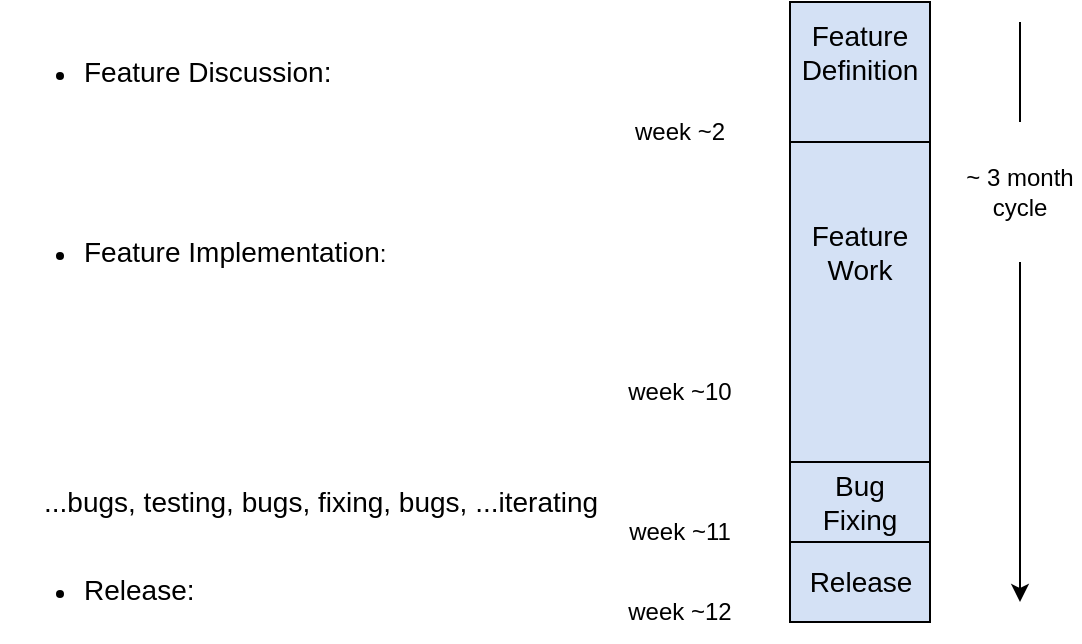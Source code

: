 <mxfile version="25.0.1">
  <diagram name="release cycle" id="jpbbou9N5lZfNct1HwIN">
    <mxGraphModel dx="1647" dy="848" grid="1" gridSize="10" guides="1" tooltips="1" connect="1" arrows="1" fold="1" page="1" pageScale="1" pageWidth="827" pageHeight="1169" math="0" shadow="0">
      <root>
        <mxCell id="tBuGV8-UZ42WYiWiYpsT-0" />
        <mxCell id="tBuGV8-UZ42WYiWiYpsT-1" parent="tBuGV8-UZ42WYiWiYpsT-0" />
        <mxCell id="tBuGV8-UZ42WYiWiYpsT-2" value="" style="endArrow=classic;html=1;rounded=0;" parent="tBuGV8-UZ42WYiWiYpsT-1" edge="1">
          <mxGeometry width="50" height="50" relative="1" as="geometry">
            <mxPoint x="600" y="370" as="sourcePoint" />
            <mxPoint x="600" y="660" as="targetPoint" />
          </mxGeometry>
        </mxCell>
        <mxCell id="tBuGV8-UZ42WYiWiYpsT-3" value="" style="rounded=0;whiteSpace=wrap;html=1;fillColor=#D4E1F5;" parent="tBuGV8-UZ42WYiWiYpsT-1" vertex="1">
          <mxGeometry x="485" y="360" width="70" height="70" as="geometry" />
        </mxCell>
        <mxCell id="tBuGV8-UZ42WYiWiYpsT-4" value="&lt;font style=&quot;font-size: 14px;&quot;&gt;Feature&lt;/font&gt;&lt;div&gt;&lt;font style=&quot;font-size: 14px;&quot;&gt;Definition&lt;/font&gt;&lt;/div&gt;" style="text;html=1;align=center;verticalAlign=middle;whiteSpace=wrap;rounded=0;" parent="tBuGV8-UZ42WYiWiYpsT-1" vertex="1">
          <mxGeometry x="480" y="360" width="80" height="50" as="geometry" />
        </mxCell>
        <mxCell id="tBuGV8-UZ42WYiWiYpsT-5" value="" style="rounded=0;whiteSpace=wrap;html=1;fillColor=#D4E1F5;" parent="tBuGV8-UZ42WYiWiYpsT-1" vertex="1">
          <mxGeometry x="485" y="430" width="70" height="160" as="geometry" />
        </mxCell>
        <mxCell id="tBuGV8-UZ42WYiWiYpsT-6" value="&lt;font style=&quot;font-size: 14px;&quot;&gt;Feature&lt;/font&gt;&lt;div&gt;&lt;span style=&quot;font-size: 14px;&quot;&gt;Work&lt;/span&gt;&lt;/div&gt;" style="text;html=1;align=center;verticalAlign=middle;whiteSpace=wrap;rounded=0;" parent="tBuGV8-UZ42WYiWiYpsT-1" vertex="1">
          <mxGeometry x="480" y="460" width="80" height="50" as="geometry" />
        </mxCell>
        <mxCell id="tBuGV8-UZ42WYiWiYpsT-7" value="" style="rounded=0;whiteSpace=wrap;html=1;fillColor=#D4E1F5;" parent="tBuGV8-UZ42WYiWiYpsT-1" vertex="1">
          <mxGeometry x="485" y="590" width="70" height="40" as="geometry" />
        </mxCell>
        <mxCell id="tBuGV8-UZ42WYiWiYpsT-8" value="&lt;span style=&quot;font-size: 14px;&quot;&gt;Bug Fixing&lt;/span&gt;&lt;span style=&quot;color: rgba(0, 0, 0, 0); font-family: monospace; font-size: 0px; text-align: start; text-wrap-mode: nowrap;&quot;&gt;%3CmxGraphModel%3E%3Croot%3E%3CmxCell%20id%3D%220%22%2F%3E%3CmxCell%20id%3D%221%22%20parent%3D%220%22%2F%3E%3CmxCell%20id%3D%222%22%20value%3D%22%22%20style%3D%22rounded%3D0%3BwhiteSpace%3Dwrap%3Bhtml%3D1%3B%22%20vertex%3D%221%22%20parent%3D%221%22%3E%3CmxGeometry%20x%3D%22475%22%20y%3D%22330%22%20width%3D%2290%22%20height%3D%22100%22%20as%3D%22geometry%22%2F%3E%3C%2FmxCell%3E%3CmxCell%20id%3D%223%22%20value%3D%22%26lt%3Bfont%20style%3D%26quot%3Bfont-size%3A%2014px%3B%26quot%3B%26gt%3BFeature%26lt%3B%2Ffont%26gt%3B%26lt%3Bdiv%26gt%3B%26lt%3Bfont%20style%3D%26quot%3Bfont-size%3A%2014px%3B%26quot%3B%26gt%3BDefinition%26lt%3B%2Ffont%26gt%3B%26lt%3B%2Fdiv%26gt%3B%22%20style%3D%22text%3Bhtml%3D1%3Balign%3Dcenter%3BverticalAlign%3Dmiddle%3BwhiteSpace%3Dwrap%3Brounded%3D0%3B%22%20vertex%3D%221%22%20parent%3D%221%22%3E%3CmxGeometry%20x%3D%22480%22%20y%3D%22360%22%20width%3D%2280%22%20height%3D%2250%22%20as%3D%22geometry%22%2F%3E%3C%2FmxCell%3E%3C%2Froot%3E%3C%2FmxGraphModel%3E&lt;/span&gt;" style="text;html=1;align=center;verticalAlign=middle;whiteSpace=wrap;rounded=0;" parent="tBuGV8-UZ42WYiWiYpsT-1" vertex="1">
          <mxGeometry x="495" y="585" width="50" height="50" as="geometry" />
        </mxCell>
        <mxCell id="tBuGV8-UZ42WYiWiYpsT-9" value="" style="rounded=0;whiteSpace=wrap;html=1;fillColor=#D4E1F5;" parent="tBuGV8-UZ42WYiWiYpsT-1" vertex="1">
          <mxGeometry x="485" y="630" width="70" height="40" as="geometry" />
        </mxCell>
        <mxCell id="tBuGV8-UZ42WYiWiYpsT-10" value="&lt;span style=&quot;font-size: 14px;&quot;&gt;Release&lt;/span&gt;" style="text;html=1;align=center;verticalAlign=middle;whiteSpace=wrap;rounded=0;" parent="tBuGV8-UZ42WYiWiYpsT-1" vertex="1">
          <mxGeometry x="507.5" y="635" width="25" height="30" as="geometry" />
        </mxCell>
        <mxCell id="tBuGV8-UZ42WYiWiYpsT-11" value="~ 3 month cycle" style="text;html=1;align=center;verticalAlign=middle;whiteSpace=wrap;rounded=0;fillColor=default;" parent="tBuGV8-UZ42WYiWiYpsT-1" vertex="1">
          <mxGeometry x="570" y="420" width="60" height="70" as="geometry" />
        </mxCell>
        <mxCell id="tBuGV8-UZ42WYiWiYpsT-12" value="week ~2" style="text;html=1;align=center;verticalAlign=middle;whiteSpace=wrap;rounded=0;" parent="tBuGV8-UZ42WYiWiYpsT-1" vertex="1">
          <mxGeometry x="400" y="410" width="60" height="30" as="geometry" />
        </mxCell>
        <mxCell id="tBuGV8-UZ42WYiWiYpsT-13" value="week ~10" style="text;html=1;align=center;verticalAlign=middle;whiteSpace=wrap;rounded=0;" parent="tBuGV8-UZ42WYiWiYpsT-1" vertex="1">
          <mxGeometry x="400" y="540" width="60" height="30" as="geometry" />
        </mxCell>
        <mxCell id="tBuGV8-UZ42WYiWiYpsT-14" value="week ~12" style="text;html=1;align=center;verticalAlign=middle;whiteSpace=wrap;rounded=0;" parent="tBuGV8-UZ42WYiWiYpsT-1" vertex="1">
          <mxGeometry x="400" y="650" width="60" height="30" as="geometry" />
        </mxCell>
        <mxCell id="tBuGV8-UZ42WYiWiYpsT-15" value="week ~11" style="text;html=1;align=center;verticalAlign=middle;whiteSpace=wrap;rounded=0;" parent="tBuGV8-UZ42WYiWiYpsT-1" vertex="1">
          <mxGeometry x="400" y="610" width="60" height="30" as="geometry" />
        </mxCell>
        <mxCell id="tBuGV8-UZ42WYiWiYpsT-16" value="&lt;ul&gt;&lt;li&gt;&lt;font style=&quot;font-size: 14px;&quot;&gt;Feature Discussion:&lt;/font&gt;&lt;/li&gt;&lt;/ul&gt;" style="text;html=1;align=left;verticalAlign=middle;whiteSpace=wrap;rounded=0;" parent="tBuGV8-UZ42WYiWiYpsT-1" vertex="1">
          <mxGeometry x="90" y="380" width="260" height="30" as="geometry" />
        </mxCell>
        <mxCell id="tBuGV8-UZ42WYiWiYpsT-17" value="&lt;ul&gt;&lt;li&gt;&lt;font style=&quot;font-size: 14px;&quot;&gt;Feature&amp;nbsp;Implementation&lt;/font&gt;:&lt;/li&gt;&lt;/ul&gt;" style="text;html=1;align=left;verticalAlign=middle;whiteSpace=wrap;rounded=0;" parent="tBuGV8-UZ42WYiWiYpsT-1" vertex="1">
          <mxGeometry x="90" y="470" width="260" height="30" as="geometry" />
        </mxCell>
        <mxCell id="tBuGV8-UZ42WYiWiYpsT-18" value="&lt;span style=&quot;font-size: 14px;&quot;&gt;...bugs, testing, bugs, fixing, bugs, ...iterating&lt;/span&gt;" style="text;html=1;align=left;verticalAlign=middle;whiteSpace=wrap;rounded=0;" parent="tBuGV8-UZ42WYiWiYpsT-1" vertex="1">
          <mxGeometry x="110" y="595" width="330" height="30" as="geometry" />
        </mxCell>
        <mxCell id="tBuGV8-UZ42WYiWiYpsT-19" value="&lt;div&gt;&lt;span style=&quot;font-size: 14px;&quot;&gt;&lt;br&gt;&lt;/span&gt;&lt;/div&gt;&lt;ul&gt;&lt;li&gt;&lt;font style=&quot;font-size: 14px;&quot;&gt;Release:&lt;/font&gt;&lt;/li&gt;&lt;/ul&gt;" style="text;html=1;align=left;verticalAlign=middle;whiteSpace=wrap;rounded=0;" parent="tBuGV8-UZ42WYiWiYpsT-1" vertex="1">
          <mxGeometry x="90" y="630" width="260" height="30" as="geometry" />
        </mxCell>
      </root>
    </mxGraphModel>
  </diagram>
</mxfile>
